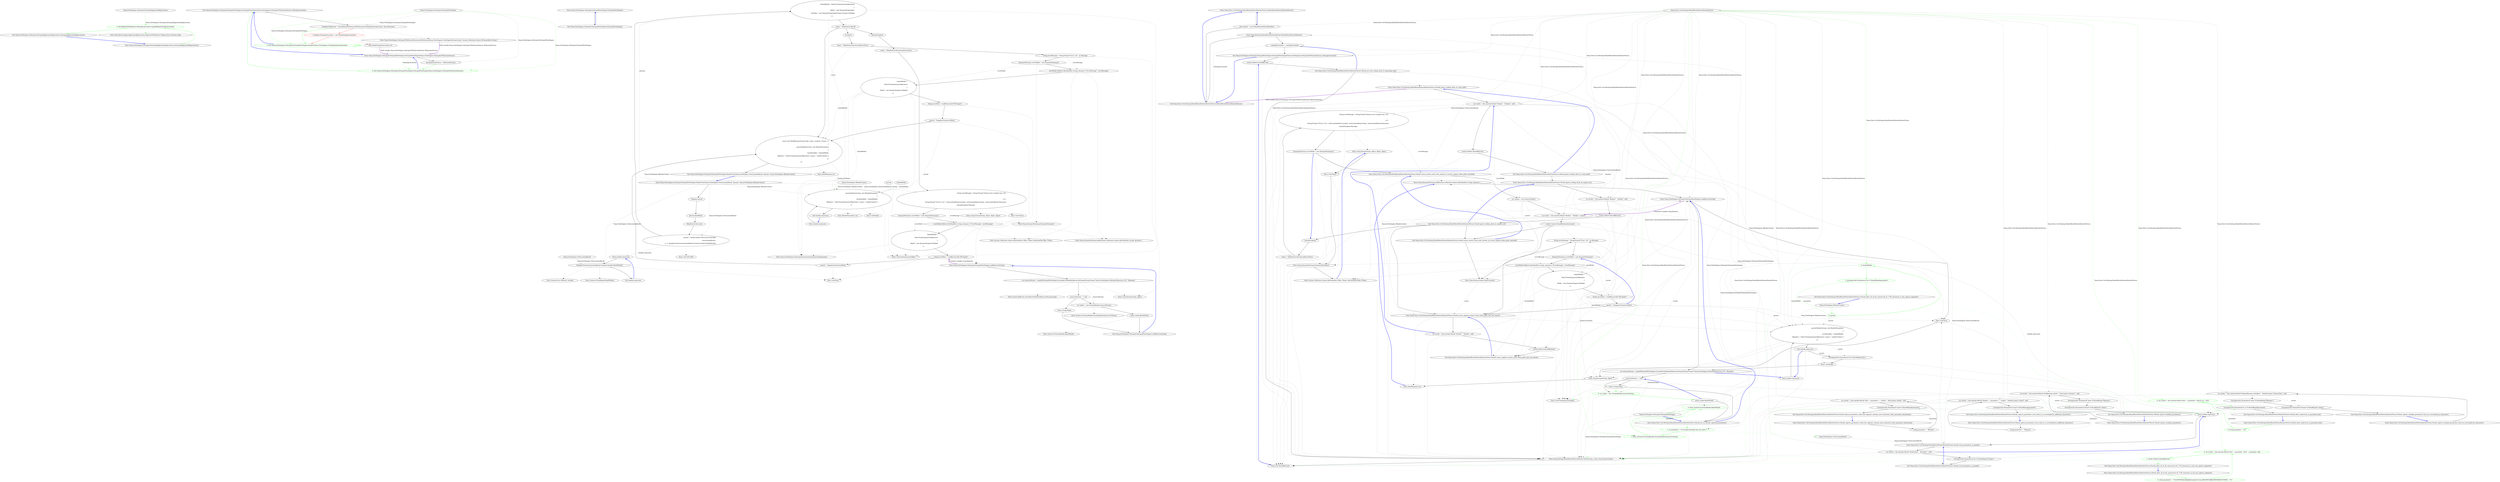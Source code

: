 digraph  {
d1 [cluster="Nancy.ViewEngines.DotLiquid.DotLiquidApplicationRegistrations.DotLiquidApplicationRegistrations()", color=green, community=0, label="0: this.RegisterWithDefault<INamingConvention>(typeof(RubyNamingConvention))", span="9-9"];
d4 [label="Nancy.ViewEngines.DotLiquid.DotLiquidApplicationRegistrations", span=""];
d0 [cluster="Nancy.ViewEngines.DotLiquid.DotLiquidApplicationRegistrations.DotLiquidApplicationRegistrations()", label="Entry Nancy.ViewEngines.DotLiquid.DotLiquidApplicationRegistrations.DotLiquidApplicationRegistrations()", span="7-7"];
d2 [cluster="Nancy.ViewEngines.DotLiquid.DotLiquidApplicationRegistrations.DotLiquidApplicationRegistrations()", label="Exit Nancy.ViewEngines.DotLiquid.DotLiquidApplicationRegistrations.DotLiquidApplicationRegistrations()", span="7-7"];
d3 [cluster="Nancy.Bootstrapper.ApplicationRegistrations.RegisterWithDefault<TRegistration>(System.Type)", label="Entry Nancy.Bootstrapper.ApplicationRegistrations.RegisterWithDefault<TRegistration>(System.Type)", span="94-94"];
m0_5 [cluster="Nancy.ViewEngines.DotLiquid.DotLiquidViewEngine.DotLiquidViewEngine(Nancy.ViewEngines.DotLiquid.IFileSystemFactory, INamingConvention)", file="DotLiquidViewEngine.cs", label="Exit Nancy.ViewEngines.DotLiquid.DotLiquidViewEngine.DotLiquidViewEngine(Nancy.ViewEngines.DotLiquid.IFileSystemFactory, INamingConvention)", span="33-33"];
m0_6 [cluster="Nancy.ViewEngines.DotLiquid.DotLiquidViewEngine.Initialize(Nancy.ViewEngines.ViewEngineStartupContext)", file="DotLiquidViewEngine.cs", label="Template.FileSystem = this.fileSystemFactory.GetFileSystem(viewEngineStartupContext, this.Extensions)", span="53-53"];
m0_7 [cluster="Nancy.ViewEngines.DotLiquid.DotLiquidViewEngine.Initialize(Nancy.ViewEngines.ViewEngineStartupContext)", color=red, community=0, file="DotLiquidViewEngine.cs", label="1: Template.NamingConvention = new RubyNamingConvention()", span="54-54"];
m0_8 [cluster="Nancy.ViewEngines.DotLiquid.DotLiquidViewEngine.Initialize(Nancy.ViewEngines.ViewEngineStartupContext)", color=green, community=0, file="DotLiquidViewEngine.cs", label="0: Exit Nancy.ViewEngines.DotLiquid.DotLiquidViewEngine.Initialize(Nancy.ViewEngines.ViewEngineStartupContext)", span="51-51"];
m0_0 [cluster="Nancy.ViewEngines.DotLiquid.DotLiquidViewEngine.DotLiquidViewEngine()", file="DotLiquidViewEngine.cs", label="Entry Nancy.ViewEngines.DotLiquid.DotLiquidViewEngine.DotLiquidViewEngine()", span="23-23"];
m0_1 [cluster="Nancy.ViewEngines.DotLiquid.DotLiquidViewEngine.DotLiquidViewEngine()", file="DotLiquidViewEngine.cs", label="Exit Nancy.ViewEngines.DotLiquid.DotLiquidViewEngine.DotLiquidViewEngine()", span="23-23"];
m0_56 [cluster="RenderParameters.cstr", file="DotLiquidViewEngine.cs", label="Entry RenderParameters.cstr", span=""];
m0_46 [cluster="string.Format(string, object)", file="DotLiquidViewEngine.cs", label="Entry string.Format(string, object)", span="0-0"];
m0_43 [cluster="Nancy.DynamicDictionary.Add(System.Collections.Generic.KeyValuePair<string, dynamic>)", file="DotLiquidViewEngine.cs", label="Entry Nancy.DynamicDictionary.Add(System.Collections.Generic.KeyValuePair<string, dynamic>)", span="190-190"];
m0_42 [cluster="System.Collections.Generic.KeyValuePair<TKey, TValue>.KeyValuePair(TKey, TValue)", file="DotLiquidViewEngine.cs", label="Entry System.Collections.Generic.KeyValuePair<TKey, TValue>.KeyValuePair(TKey, TValue)", span="0-0"];
m0_2 [cluster="Nancy.ViewEngines.DotLiquid.DotLiquidViewEngine.DotLiquidViewEngine(Nancy.ViewEngines.DotLiquid.IFileSystemFactory)", file="DotLiquidViewEngine.cs", label="Entry Nancy.ViewEngines.DotLiquid.DotLiquidViewEngine.DotLiquidViewEngine(Nancy.ViewEngines.DotLiquid.IFileSystemFactory)", span="32-32"];
m0_4 [cluster="Nancy.ViewEngines.DotLiquid.DotLiquidViewEngine.DotLiquidViewEngine(Nancy.ViewEngines.DotLiquid.IFileSystemFactory)", color=green, community=0, file="DotLiquidViewEngine.cs", label="0: Exit Nancy.ViewEngines.DotLiquid.DotLiquidViewEngine.DotLiquidViewEngine(Nancy.ViewEngines.DotLiquid.IFileSystemFactory)", span="32-32"];
m0_3 [cluster="Nancy.ViewEngines.DotLiquid.DotLiquidViewEngine.DotLiquidViewEngine(Nancy.ViewEngines.DotLiquid.IFileSystemFactory)", file="DotLiquidViewEngine.cs", label="this.fileSystemFactory = fileSystemFactory", span="34-34"];
m0_11 [cluster="Nancy.ViewEngines.DotLiquid.DotLiquidViewEngine.RenderView(Nancy.ViewEngines.ViewLocationResult, dynamic, Nancy.ViewEngines.IRenderContext)", file="DotLiquidViewEngine.cs", label="Entry Nancy.ViewEngines.DotLiquid.DotLiquidViewEngine.RenderView(Nancy.ViewEngines.ViewLocationResult, dynamic, Nancy.ViewEngines.IRenderContext)", span="64-64"];
m0_12 [cluster="Nancy.ViewEngines.DotLiquid.DotLiquidViewEngine.RenderView(Nancy.ViewEngines.ViewLocationResult, dynamic, Nancy.ViewEngines.IRenderContext)", file="DotLiquidViewEngine.cs", label="Template parsed", span="66-66"];
m0_15 [cluster="Nancy.ViewEngines.DotLiquid.DotLiquidViewEngine.RenderView(Nancy.ViewEngines.ViewLocationResult, dynamic, Nancy.ViewEngines.IRenderContext)", file="DotLiquidViewEngine.cs", label="parsed = renderContext.ViewCache.GetOrAdd(\r\n                    viewLocationResult,\r\n                    x => Template.Parse(viewLocationResult.Contents.Invoke().ReadToEnd()))", span="73-75"];
m0_16 [cluster="Nancy.ViewEngines.DotLiquid.DotLiquidViewEngine.RenderView(Nancy.ViewEngines.ViewLocationResult, dynamic, Nancy.ViewEngines.IRenderContext)", file="DotLiquidViewEngine.cs", label="hashedModel = Hash.FromAnonymousObject(new\r\n                {\r\n                    Model = new DynamicDrop(model),\r\n                    ViewBag = new DynamicDrop(renderContext.Context.ViewBag)\r\n                })", span="77-81"];
m0_20 [cluster="Nancy.ViewEngines.DotLiquid.DotLiquidViewEngine.RenderView(Nancy.ViewEngines.ViewLocationResult, dynamic, Nancy.ViewEngines.IRenderContext)", file="DotLiquidViewEngine.cs", label="String errorMessage = String.Format(''Syntax error in liquid view '{0}':\r\n\r\n{1}'',\r\n                    String.Format(''{0}/{1}.{2}'', viewLocationResult.Location, viewLocationResult.Name, viewLocationResult.Extension),\r\n                    syntaxException.Message)", span="93-95"];
m0_34 [cluster="Nancy.ViewEngines.DotLiquid.DotLiquidViewEngine.RenderView(Nancy.ViewEngines.ViewLocationResult, dynamic, Nancy.ViewEngines.IRenderContext)", file="DotLiquidViewEngine.cs", label="return new HtmlResponse(statusCode: status, contents: stream =>\r\n            {\r\n                parsed.Render(stream, new RenderParameters\r\n                {\r\n                    LocalVariables = hashedModel,\r\n                    Registers = Hash.FromAnonymousObject(new { nancy = renderContext })\r\n                });\r\n            });", span="135-142"];
m0_13 [cluster="Nancy.ViewEngines.DotLiquid.DotLiquidViewEngine.RenderView(Nancy.ViewEngines.ViewLocationResult, dynamic, Nancy.ViewEngines.IRenderContext)", file="DotLiquidViewEngine.cs", label="Hash hashedModel", span="67-67"];
m0_14 [cluster="Nancy.ViewEngines.DotLiquid.DotLiquidViewEngine.RenderView(Nancy.ViewEngines.ViewLocationResult, dynamic, Nancy.ViewEngines.IRenderContext)", file="DotLiquidViewEngine.cs", label="HttpStatusCode status", span="68-68"];
m0_17 [cluster="Nancy.ViewEngines.DotLiquid.DotLiquidViewEngine.RenderView(Nancy.ViewEngines.ViewLocationResult, dynamic, Nancy.ViewEngines.IRenderContext)", file="DotLiquidViewEngine.cs", label="status = HttpStatusCode.OK", span="84-84"];
m0_18 [cluster="Nancy.ViewEngines.DotLiquid.DotLiquidViewEngine.RenderView(Nancy.ViewEngines.ViewLocationResult, dynamic, Nancy.ViewEngines.IRenderContext)", file="DotLiquidViewEngine.cs", label=SyntaxException, span="87-87"];
m0_26 [cluster="Nancy.ViewEngines.DotLiquid.DotLiquidViewEngine.RenderView(Nancy.ViewEngines.ViewLocationResult, dynamic, Nancy.ViewEngines.IRenderContext)", file="DotLiquidViewEngine.cs", label=Exception, span="112-112"];
m0_19 [cluster="Nancy.ViewEngines.DotLiquid.DotLiquidViewEngine.RenderView(Nancy.ViewEngines.ViewLocationResult, dynamic, Nancy.ViewEngines.IRenderContext)", file="DotLiquidViewEngine.cs", label="status = HttpStatusCode.InternalServerError", span="90-90"];
m0_21 [cluster="Nancy.ViewEngines.DotLiquid.DotLiquidViewEngine.RenderView(Nancy.ViewEngines.ViewLocationResult, dynamic, Nancy.ViewEngines.IRenderContext)", file="DotLiquidViewEngine.cs", label="DynamicDictionary errorModel = new DynamicDictionary()", span="98-98"];
m0_22 [cluster="Nancy.ViewEngines.DotLiquid.DotLiquidViewEngine.RenderView(Nancy.ViewEngines.ViewLocationResult, dynamic, Nancy.ViewEngines.IRenderContext)", file="DotLiquidViewEngine.cs", label="errorModel.Add(new KeyValuePair<string, dynamic>(''ErrorMessage'', errorMessage))", span="99-99"];
m0_23 [cluster="Nancy.ViewEngines.DotLiquid.DotLiquidViewEngine.RenderView(Nancy.ViewEngines.ViewLocationResult, dynamic, Nancy.ViewEngines.IRenderContext)", file="DotLiquidViewEngine.cs", label="hashedModel =\r\n                    Hash.FromAnonymousObject(new\r\n                    {\r\n                        Model = new DynamicDrop(errorModel)\r\n                    })", span="102-106"];
m0_24 [cluster="Nancy.ViewEngines.DotLiquid.DotLiquidViewEngine.RenderView(Nancy.ViewEngines.ViewLocationResult, dynamic, Nancy.ViewEngines.IRenderContext)", file="DotLiquidViewEngine.cs", label="String errorHtml = LoadResource(@''500.liquid'')", span="109-109"];
m0_25 [cluster="Nancy.ViewEngines.DotLiquid.DotLiquidViewEngine.RenderView(Nancy.ViewEngines.ViewLocationResult, dynamic, Nancy.ViewEngines.IRenderContext)", file="DotLiquidViewEngine.cs", label="parsed = Template.Parse(errorHtml)", span="110-110"];
m0_27 [cluster="Nancy.ViewEngines.DotLiquid.DotLiquidViewEngine.RenderView(Nancy.ViewEngines.ViewLocationResult, dynamic, Nancy.ViewEngines.IRenderContext)", file="DotLiquidViewEngine.cs", label="status = HttpStatusCode.InternalServerError", span="114-114"];
m0_28 [cluster="Nancy.ViewEngines.DotLiquid.DotLiquidViewEngine.RenderView(Nancy.ViewEngines.ViewLocationResult, dynamic, Nancy.ViewEngines.IRenderContext)", file="DotLiquidViewEngine.cs", label="String errorMessage = String.Format(''Error: {0}'', ex.Message)", span="116-116"];
m0_29 [cluster="Nancy.ViewEngines.DotLiquid.DotLiquidViewEngine.RenderView(Nancy.ViewEngines.ViewLocationResult, dynamic, Nancy.ViewEngines.IRenderContext)", file="DotLiquidViewEngine.cs", label="DynamicDictionary errorModel = new DynamicDictionary()", span="119-119"];
m0_30 [cluster="Nancy.ViewEngines.DotLiquid.DotLiquidViewEngine.RenderView(Nancy.ViewEngines.ViewLocationResult, dynamic, Nancy.ViewEngines.IRenderContext)", file="DotLiquidViewEngine.cs", label="errorModel.Add(new KeyValuePair<string, dynamic>(''ErrorMessage'', errorMessage))", span="120-120"];
m0_31 [cluster="Nancy.ViewEngines.DotLiquid.DotLiquidViewEngine.RenderView(Nancy.ViewEngines.ViewLocationResult, dynamic, Nancy.ViewEngines.IRenderContext)", file="DotLiquidViewEngine.cs", label="hashedModel =\r\n                    Hash.FromAnonymousObject(new\r\n                    {\r\n                        Model = new DynamicDrop(errorModel)\r\n                    })", span="123-127"];
m0_32 [cluster="Nancy.ViewEngines.DotLiquid.DotLiquidViewEngine.RenderView(Nancy.ViewEngines.ViewLocationResult, dynamic, Nancy.ViewEngines.IRenderContext)", file="DotLiquidViewEngine.cs", label="String errorHtml = LoadResource(@''500.liquid'')", span="130-130"];
m0_33 [cluster="Nancy.ViewEngines.DotLiquid.DotLiquidViewEngine.RenderView(Nancy.ViewEngines.ViewLocationResult, dynamic, Nancy.ViewEngines.IRenderContext)", file="DotLiquidViewEngine.cs", label="parsed = Template.Parse(errorHtml)", span="131-131"];
m0_35 [cluster="Nancy.ViewEngines.DotLiquid.DotLiquidViewEngine.RenderView(Nancy.ViewEngines.ViewLocationResult, dynamic, Nancy.ViewEngines.IRenderContext)", file="DotLiquidViewEngine.cs", label="Exit Nancy.ViewEngines.DotLiquid.DotLiquidViewEngine.RenderView(Nancy.ViewEngines.ViewLocationResult, dynamic, Nancy.ViewEngines.IRenderContext)", span="64-64"];
m0_37 [cluster="Nancy.ViewEngines.DotLiquid.DynamicDrop.DynamicDrop(dynamic)", file="DotLiquidViewEngine.cs", label="Entry Nancy.ViewEngines.DotLiquid.DynamicDrop.DynamicDrop(dynamic)", span="19-19"];
m0_45 [cluster="Unk.Parse", file="DotLiquidViewEngine.cs", label="Entry Unk.Parse", span=""];
m0_64 [cluster="System.Reflection.Assembly.GetManifestResourceStream(string)", file="DotLiquidViewEngine.cs", label="Entry System.Reflection.Assembly.GetManifestResourceStream(string)", span="0-0"];
m0_39 [cluster="string.Format(string, object, object, object)", file="DotLiquidViewEngine.cs", label="Entry string.Format(string, object, object, object)", span="0-0"];
m0_44 [cluster="Nancy.ViewEngines.DotLiquid.DotLiquidViewEngine.LoadResource(string)", file="DotLiquidViewEngine.cs", label="Entry Nancy.ViewEngines.DotLiquid.DotLiquidViewEngine.LoadResource(string)", span="145-145"];
m0_58 [cluster="Nancy.ViewEngines.DotLiquid.DotLiquidViewEngine.LoadResource(string)", file="DotLiquidViewEngine.cs", label="var resourceStream = typeof(DotLiquidViewEngine).Assembly.GetManifestResourceStream(String.Format(''Nancy.ViewEngines.DotLiquid.Resources.{0}'', filename))", span="147-147"];
m0_59 [cluster="Nancy.ViewEngines.DotLiquid.DotLiquidViewEngine.LoadResource(string)", file="DotLiquidViewEngine.cs", label="resourceStream == null", span="149-149"];
m0_61 [cluster="Nancy.ViewEngines.DotLiquid.DotLiquidViewEngine.LoadResource(string)", file="DotLiquidViewEngine.cs", label="var reader = new StreamReader(resourceStream)", span="154-154"];
m0_60 [cluster="Nancy.ViewEngines.DotLiquid.DotLiquidViewEngine.LoadResource(string)", file="DotLiquidViewEngine.cs", label="return string.Empty;", span="151-151"];
m0_62 [cluster="Nancy.ViewEngines.DotLiquid.DotLiquidViewEngine.LoadResource(string)", file="DotLiquidViewEngine.cs", label="return reader.ReadToEnd();", span="156-156"];
m0_63 [cluster="Nancy.ViewEngines.DotLiquid.DotLiquidViewEngine.LoadResource(string)", file="DotLiquidViewEngine.cs", label="Exit Nancy.ViewEngines.DotLiquid.DotLiquidViewEngine.LoadResource(string)", span="145-145"];
m0_10 [cluster="RubyNamingConvention.cstr", file="DotLiquidViewEngine.cs", label="Entry RubyNamingConvention.cstr", span=""];
m0_9 [cluster="Nancy.ViewEngines.DotLiquid.IFileSystemFactory.GetFileSystem(Nancy.ViewEngines.ViewEngineStartupContext, System.Collections.Generic.IEnumerable<string>)", file="DotLiquidViewEngine.cs", label="Entry Nancy.ViewEngines.DotLiquid.IFileSystemFactory.GetFileSystem(Nancy.ViewEngines.ViewEngineStartupContext, System.Collections.Generic.IEnumerable<string>)", span="17-17"];
m0_57 [cluster="Unk.Render", file="DotLiquidViewEngine.cs", label="Entry Unk.Render", span=""];
m0_36 [cluster="Unk.GetOrAdd", file="DotLiquidViewEngine.cs", label="Entry Unk.GetOrAdd", span=""];
m0_53 [cluster="lambda expression", file="DotLiquidViewEngine.cs", label="Entry lambda expression", span="135-142"];
m0_49 [cluster="lambda expression", file="DotLiquidViewEngine.cs", label="Template.Parse(viewLocationResult.Contents.Invoke().ReadToEnd())", span="75-75"];
m0_54 [cluster="lambda expression", file="DotLiquidViewEngine.cs", label="parsed.Render(stream, new RenderParameters\r\n                {\r\n                    LocalVariables = hashedModel,\r\n                    Registers = Hash.FromAnonymousObject(new { nancy = renderContext })\r\n                })", span="137-141"];
m0_48 [cluster="lambda expression", file="DotLiquidViewEngine.cs", label="Entry lambda expression", span="75-75"];
m0_50 [cluster="lambda expression", file="DotLiquidViewEngine.cs", label="Exit lambda expression", span="75-75"];
m0_55 [cluster="lambda expression", file="DotLiquidViewEngine.cs", label="Exit lambda expression", span="135-142"];
m0_47 [cluster="HtmlResponse.cstr", file="DotLiquidViewEngine.cs", label="Entry HtmlResponse.cstr", span=""];
m0_65 [cluster="System.IO.StreamReader.StreamReader(System.IO.Stream)", file="DotLiquidViewEngine.cs", label="Entry System.IO.StreamReader.StreamReader(System.IO.Stream)", span="0-0"];
m0_40 [cluster="Unk.Format", file="DotLiquidViewEngine.cs", label="Entry Unk.Format", span=""];
m0_52 [cluster="System.IO.TextReader.ReadToEnd()", file="DotLiquidViewEngine.cs", label="Entry System.IO.TextReader.ReadToEnd()", span="0-0"];
m0_66 [cluster="System.IO.StreamReader.ReadToEnd()", file="DotLiquidViewEngine.cs", label="Entry System.IO.StreamReader.ReadToEnd()", span="0-0"];
m0_38 [cluster="Unk.FromAnonymousObject", file="DotLiquidViewEngine.cs", label="Entry Unk.FromAnonymousObject", span=""];
m0_41 [cluster="Nancy.DynamicDictionary.DynamicDictionary()", file="DotLiquidViewEngine.cs", label="Entry Nancy.DynamicDictionary.DynamicDictionary()", span="10-10"];
m0_51 [cluster="System.Func<TResult>.Invoke()", file="DotLiquidViewEngine.cs", label="Entry System.Func<TResult>.Invoke()", span="0-0"];
m0_67 [file="DotLiquidViewEngine.cs", label="Nancy.ViewEngines.DotLiquid.DotLiquidViewEngine", span=""];
m0_68 [file="DotLiquidViewEngine.cs", label="Nancy.ViewEngines.ViewLocationResult", span=""];
m0_69 [file="DotLiquidViewEngine.cs", label="Nancy.ViewEngines.IRenderContext", span=""];
m0_70 [file="DotLiquidViewEngine.cs", label=parsed, span=""];
m0_71 [file="DotLiquidViewEngine.cs", label=hashedModel, span=""];
m1_0 [cluster="Nancy.Tests.Unit.Routing.DefaultRoutePatternMatcherFixture.DefaultRoutePatternMatcherFixture()", file="DotLiquidViewEngineFixture.cs", label="Entry Nancy.Tests.Unit.Routing.DefaultRoutePatternMatcherFixture.DefaultRoutePatternMatcherFixture()", span="11-11"];
m1_1 [cluster="Nancy.Tests.Unit.Routing.DefaultRoutePatternMatcherFixture.DefaultRoutePatternMatcherFixture()", file="DotLiquidViewEngineFixture.cs", label="this.matcher = new DefaultRoutePatternMatcher()", span="13-13"];
m1_43 [cluster="Nancy.DynamicDictionary.Add(System.Collections.Generic.KeyValuePair<string, dynamic>)", file="DotLiquidViewEngineFixture.cs", label="Entry Nancy.DynamicDictionary.Add(System.Collections.Generic.KeyValuePair<string, dynamic>)", span="190-190"];
m1_44 [cluster="Nancy.ViewEngines.DotLiquid.DotLiquidViewEngine.LoadResource(string)", file="DotLiquidViewEngineFixture.cs", label="Entry Nancy.ViewEngines.DotLiquid.DotLiquidViewEngine.LoadResource(string)", span="147-147"];
m1_45 [cluster="Unk.Parse", file="DotLiquidViewEngineFixture.cs", label="Entry Unk.Parse", span=""];
m1_46 [cluster="string.Format(string, object)", file="DotLiquidViewEngineFixture.cs", label="Entry string.Format(string, object)", span="0-0"];
m1_47 [cluster="HtmlResponse.cstr", file="DotLiquidViewEngineFixture.cs", label="Entry HtmlResponse.cstr", span=""];
m1_39 [cluster="string.Format(string, object, object, object)", file="DotLiquidViewEngineFixture.cs", label="Entry string.Format(string, object, object, object)", span="0-0"];
m1_40 [cluster="Unk.Format", file="DotLiquidViewEngineFixture.cs", label="Entry Unk.Format", span=""];
m1_41 [cluster="Nancy.DynamicDictionary.DynamicDictionary()", file="DotLiquidViewEngineFixture.cs", label="Entry Nancy.DynamicDictionary.DynamicDictionary()", span="10-10"];
m1_42 [cluster="System.Collections.Generic.KeyValuePair<TKey, TValue>.KeyValuePair(TKey, TValue)", file="DotLiquidViewEngineFixture.cs", label="Entry System.Collections.Generic.KeyValuePair<TKey, TValue>.KeyValuePair(TKey, TValue)", span="0-0"];
m1_94 [cluster="Nancy.Tests.Unit.Routing.DefaultRoutePatternMatcherFixture.Should_capture_multiple_parameters()", file="DotLiquidViewEngineFixture.cs", label="Entry Nancy.Tests.Unit.Routing.DefaultRoutePatternMatcherFixture.Should_capture_multiple_parameters()", span="224-224"];
m1_95 [cluster="Nancy.Tests.Unit.Routing.DefaultRoutePatternMatcherFixture.Should_capture_multiple_parameters()", file="DotLiquidViewEngineFixture.cs", label="var results = this.matcher.Match(''/foo/filename.cshtml'', ''/foo/{name}.{format}'', null)", span="227-227"];
m1_96 [cluster="Nancy.Tests.Unit.Routing.DefaultRoutePatternMatcherFixture.Should_capture_multiple_parameters()", file="DotLiquidViewEngineFixture.cs", label="((string)results.Parameters[''name'']).ShouldEqual(''filename'')", span="230-230"];
m1_97 [cluster="Nancy.Tests.Unit.Routing.DefaultRoutePatternMatcherFixture.Should_capture_multiple_parameters()", file="DotLiquidViewEngineFixture.cs", label="((string)results.Parameters[''format'']).ShouldEqual(''cshtml'')", span="231-231"];
m1_98 [cluster="Nancy.Tests.Unit.Routing.DefaultRoutePatternMatcherFixture.Should_capture_multiple_parameters()", file="DotLiquidViewEngineFixture.cs", label="Exit Nancy.Tests.Unit.Routing.DefaultRoutePatternMatcherFixture.Should_capture_multiple_parameters()", span="224-224"];
m1_74 [cluster="Nancy.Tests.Unit.Routing.DefaultRoutePatternMatcherFixture.Should_allow_all_of_the_unreserved_rfc_1738_characters_in_the_non_capture_segments()", file="DotLiquidViewEngineFixture.cs", label="Entry Nancy.Tests.Unit.Routing.DefaultRoutePatternMatcherFixture.Should_allow_all_of_the_unreserved_rfc_1738_characters_in_the_non_capture_segments()", span="172-172"];
m1_75 [cluster="Nancy.Tests.Unit.Routing.DefaultRoutePatternMatcherFixture.Should_allow_all_of_the_unreserved_rfc_1738_characters_in_the_non_capture_segments()", color=green, community=0, file="DotLiquidViewEngineFixture.cs", label="0: string parameter = ''0123456789abcdefghijklmnopqrstuvwxyzABCDEFGHIJKLMNOPQRSTUVWXYZ-_.!*'()''", span="175-175"];
m1_76 [cluster="Nancy.Tests.Unit.Routing.DefaultRoutePatternMatcherFixture.Should_allow_all_of_the_unreserved_rfc_1738_characters_in_the_non_capture_segments()", color=green, community=0, file="DotLiquidViewEngineFixture.cs", label="0: var results = this.matcher.Match(''/foo/'' + parameter, ''/foo/'' + parameter, null)", span="178-178"];
m1_77 [cluster="Nancy.Tests.Unit.Routing.DefaultRoutePatternMatcherFixture.Should_allow_all_of_the_unreserved_rfc_1738_characters_in_the_non_capture_segments()", color=green, community=0, file="DotLiquidViewEngineFixture.cs", label="1: results.IsMatch.ShouldBeTrue()", span="181-181"];
m1_78 [cluster="Nancy.Tests.Unit.Routing.DefaultRoutePatternMatcherFixture.Should_allow_all_of_the_unreserved_rfc_1738_characters_in_the_non_capture_segments()", file="DotLiquidViewEngineFixture.cs", label="Exit Nancy.Tests.Unit.Routing.DefaultRoutePatternMatcherFixture.Should_allow_all_of_the_unreserved_rfc_1738_characters_in_the_non_capture_segments()", span="172-172"];
m1_6 [cluster="Nancy.Tests.Unit.Routing.DefaultRoutePatternMatcherFixture.Should_not_trim_trailing_slash_if_requesting_root()", file="DotLiquidViewEngineFixture.cs", label="results.IsMatch.ShouldBeTrue()", span="23-23"];
m1_7 [cluster="Nancy.Tests.Unit.Routing.DefaultRoutePatternMatcherFixture.Should_not_trim_trailing_slash_if_requesting_root()", file="DotLiquidViewEngineFixture.cs", label="Exit Nancy.Tests.Unit.Routing.DefaultRoutePatternMatcherFixture.Should_not_trim_trailing_slash_if_requesting_root()", span="17-17"];
m1_8 [cluster="Nancy.Routing.DefaultRoutePatternMatcher.Match(string, string, Nancy.NancyContext)", file="DotLiquidViewEngineFixture.cs", label="Entry Nancy.Routing.DefaultRoutePatternMatcher.Match(string, string, Nancy.NancyContext)", span="24-24"];
m1_9 [cluster="bool.ShouldBeTrue()", file="DotLiquidViewEngineFixture.cs", label="Entry bool.ShouldBeTrue()", span="85-85"];
m1_56 [cluster="Nancy.Tests.Unit.Routing.DefaultRoutePatternMatcherFixture.Should_allow_regex_in_route_definition_and_capture_specified_parameters()", file="DotLiquidViewEngineFixture.cs", label="((string)results.Parameters[''foo'']).ShouldEqual(''foo'')", span="131-131"];
m1_28 [cluster="Nancy.ViewEngines.DotLiquid.DotLiquidViewEngine.RenderView(Nancy.ViewEngines.ViewLocationResult, dynamic, Nancy.ViewEngines.IRenderContext)", file="DotLiquidViewEngineFixture.cs", label="String errorMessage = String.Format(''Error: {0}'', ex.Message)", span="118-118"];
m1_4 [cluster="Nancy.ViewEngines.DotLiquid.DotLiquidViewEngine.DotLiquidViewEngine(Nancy.ViewEngines.DotLiquid.IFileSystemFactory, INamingConvention)", file="DotLiquidViewEngineFixture.cs", label="_namingConvention = namingConvention", span="36-36"];
m1_5 [cluster="Nancy.ViewEngines.DotLiquid.DotLiquidViewEngine.DotLiquidViewEngine(Nancy.ViewEngines.DotLiquid.IFileSystemFactory, INamingConvention)", file="DotLiquidViewEngineFixture.cs", label="Exit Nancy.ViewEngines.DotLiquid.DotLiquidViewEngine.DotLiquidViewEngine(Nancy.ViewEngines.DotLiquid.IFileSystemFactory, INamingConvention)", span="33-33"];
m1_18 [cluster="Nancy.ViewEngines.DotLiquid.DotLiquidViewEngine.RenderView(Nancy.ViewEngines.ViewLocationResult, dynamic, Nancy.ViewEngines.IRenderContext)", file="DotLiquidViewEngineFixture.cs", label=SyntaxException, span="89-89"];
m1_19 [cluster="Nancy.ViewEngines.DotLiquid.DotLiquidViewEngine.RenderView(Nancy.ViewEngines.ViewLocationResult, dynamic, Nancy.ViewEngines.IRenderContext)", file="DotLiquidViewEngineFixture.cs", label="status = HttpStatusCode.InternalServerError", span="92-92"];
m1_20 [cluster="Nancy.ViewEngines.DotLiquid.DotLiquidViewEngine.RenderView(Nancy.ViewEngines.ViewLocationResult, dynamic, Nancy.ViewEngines.IRenderContext)", file="DotLiquidViewEngineFixture.cs", label="String errorMessage = String.Format(''Syntax error in liquid view '{0}':\r\n\r\n{1}'',\r\n                    String.Format(''{0}/{1}.{2}'', viewLocationResult.Location, viewLocationResult.Name, viewLocationResult.Extension),\r\n                    syntaxException.Message)", span="95-97"];
m1_21 [cluster="Nancy.ViewEngines.DotLiquid.DotLiquidViewEngine.RenderView(Nancy.ViewEngines.ViewLocationResult, dynamic, Nancy.ViewEngines.IRenderContext)", file="DotLiquidViewEngineFixture.cs", label="DynamicDictionary errorModel = new DynamicDictionary()", span="100-100"];
m1_2 [cluster="Nancy.Tests.Unit.Routing.DefaultRoutePatternMatcherFixture.DefaultRoutePatternMatcherFixture()", file="DotLiquidViewEngineFixture.cs", label="Exit Nancy.Tests.Unit.Routing.DefaultRoutePatternMatcherFixture.DefaultRoutePatternMatcherFixture()", span="11-11"];
m1_3 [cluster="Nancy.Routing.DefaultRoutePatternMatcher.DefaultRoutePatternMatcher()", file="DotLiquidViewEngineFixture.cs", label="Entry Nancy.Routing.DefaultRoutePatternMatcher.DefaultRoutePatternMatcher()", span="13-13"];
m1_48 [cluster="lambda expression", file="DotLiquidViewEngineFixture.cs", label="Entry lambda expression", span="77-77"];
m1_29 [cluster="Nancy.ViewEngines.DotLiquid.DotLiquidViewEngine.RenderView(Nancy.ViewEngines.ViewLocationResult, dynamic, Nancy.ViewEngines.IRenderContext)", file="DotLiquidViewEngineFixture.cs", label="DynamicDictionary errorModel = new DynamicDictionary()", span="121-121"];
m1_31 [cluster="Nancy.ViewEngines.DotLiquid.DotLiquidViewEngine.RenderView(Nancy.ViewEngines.ViewLocationResult, dynamic, Nancy.ViewEngines.IRenderContext)", file="DotLiquidViewEngineFixture.cs", label="hashedModel =\r\n                    Hash.FromAnonymousObject(new\r\n                    {\r\n                        Model = new DynamicDrop(errorModel)\r\n                    })", span="125-129"];
m1_30 [cluster="Nancy.ViewEngines.DotLiquid.DotLiquidViewEngine.RenderView(Nancy.ViewEngines.ViewLocationResult, dynamic, Nancy.ViewEngines.IRenderContext)", file="DotLiquidViewEngineFixture.cs", label="errorModel.Add(new KeyValuePair<string, dynamic>(''ErrorMessage'', errorMessage))", span="122-122"];
m1_32 [cluster="Nancy.ViewEngines.DotLiquid.DotLiquidViewEngine.RenderView(Nancy.ViewEngines.ViewLocationResult, dynamic, Nancy.ViewEngines.IRenderContext)", file="DotLiquidViewEngineFixture.cs", label="String errorHtml = LoadResource(@''500.liquid'')", span="132-132"];
m1_33 [cluster="Nancy.ViewEngines.DotLiquid.DotLiquidViewEngine.RenderView(Nancy.ViewEngines.ViewLocationResult, dynamic, Nancy.ViewEngines.IRenderContext)", file="DotLiquidViewEngineFixture.cs", label="parsed = Template.Parse(errorHtml)", span="133-133"];
m1_59 [cluster="Nancy.ViewEngines.DotLiquid.DotLiquidViewEngine.LoadResource(string)", file="DotLiquidViewEngineFixture.cs", label="resourceStream == null", span="151-151"];
m1_61 [cluster="Nancy.ViewEngines.DotLiquid.DotLiquidViewEngine.LoadResource(string)", color=green, community=0, file="DotLiquidViewEngineFixture.cs", label="0: var reader = new StreamReader(resourceStream)", span="156-156"];
m1_60 [cluster="Nancy.ViewEngines.DotLiquid.DotLiquidViewEngine.LoadResource(string)", file="DotLiquidViewEngineFixture.cs", label="return string.Empty;", span="153-153"];
m1_62 [cluster="Nancy.ViewEngines.DotLiquid.DotLiquidViewEngine.LoadResource(string)", file="DotLiquidViewEngineFixture.cs", label="return reader.ReadToEnd();", span="158-158"];
m1_69 [cluster="Nancy.Tests.Unit.Routing.DefaultRoutePatternMatcherFixture.Should_allow_all_of_the_unreserved_rfc_1738_characters_in_the_capture_segments()", file="DotLiquidViewEngineFixture.cs", label="Nancy.ViewEngines.IRenderContext", span=""];
m1_70 [cluster="Nancy.Tests.Unit.Routing.DefaultRoutePatternMatcherFixture.Should_allow_all_of_the_unreserved_rfc_1738_characters_in_the_capture_segments()", color=green, community=0, file="DotLiquidViewEngineFixture.cs", label="0: parsed", span=""];
m1_71 [cluster="Nancy.Tests.Unit.Routing.DefaultRoutePatternMatcherFixture.Should_allow_all_of_the_unreserved_rfc_1738_characters_in_the_capture_segments()", color=green, community=0, file="DotLiquidViewEngineFixture.cs", label="0: hashedModel", span=""];
m1_72 [cluster="Nancy.Tests.Unit.Routing.DefaultRoutePatternMatcherFixture.Should_allow_all_of_the_unreserved_rfc_1738_characters_in_the_capture_segments()", color=green, community=0, file="DotLiquidViewEngineFixture.cs", label="1: ((string)results.Parameters[''bar'']).ShouldEqual(parameter)", span="168-168"];
m1_73 [cluster="Nancy.Tests.Unit.Routing.DefaultRoutePatternMatcherFixture.Should_allow_all_of_the_unreserved_rfc_1738_characters_in_the_capture_segments()", file="DotLiquidViewEngineFixture.cs", label="Exit Nancy.Tests.Unit.Routing.DefaultRoutePatternMatcherFixture.Should_allow_all_of_the_unreserved_rfc_1738_characters_in_the_capture_segments()", span="159-159"];
m1_38 [cluster="Unk.FromAnonymousObject", file="DotLiquidViewEngineFixture.cs", label="Entry Unk.FromAnonymousObject", span=""];
m1_11 [cluster="Nancy.Tests.Unit.Routing.DefaultRoutePatternMatcherFixture.Should_ignore_trailing_slash_on_route_path()", file="DotLiquidViewEngineFixture.cs", label="var results = this.matcher.Match(''/foo/bar'', ''/foo/bar/'', null)", span="30-30"];
m1_12 [cluster="Nancy.Tests.Unit.Routing.DefaultRoutePatternMatcherFixture.Should_ignore_trailing_slash_on_route_path()", file="DotLiquidViewEngineFixture.cs", label="results.IsMatch.ShouldBeTrue()", span="33-33"];
m1_15 [cluster="Nancy.Tests.Unit.Routing.DefaultRoutePatternMatcherFixture.Should_ignore_trailing_slash_on_request_uri()", file="DotLiquidViewEngineFixture.cs", label="var results = this.matcher.Match(''/foo/bar/'', ''/foo/bar'', null)", span="40-40"];
m1_16 [cluster="Nancy.Tests.Unit.Routing.DefaultRoutePatternMatcherFixture.Should_ignore_trailing_slash_on_request_uri()", file="DotLiquidViewEngineFixture.cs", label="results.IsMatch.ShouldBeTrue()", span="43-43"];
m1_34 [cluster="Nancy.Tests.Unit.Routing.DefaultRoutePatternMatcherFixture.Should_return_negative_match_result_when_paths_does_not_match()", file="DotLiquidViewEngineFixture.cs", label="Entry Nancy.Tests.Unit.Routing.DefaultRoutePatternMatcherFixture.Should_return_negative_match_result_when_paths_does_not_match()", span="83-83"];
m1_13 [cluster="Nancy.Tests.Unit.Routing.DefaultRoutePatternMatcherFixture.Should_ignore_trailing_slash_on_route_path()", file="DotLiquidViewEngineFixture.cs", label="Exit Nancy.Tests.Unit.Routing.DefaultRoutePatternMatcherFixture.Should_ignore_trailing_slash_on_route_path()", span="27-27"];
m1_14 [cluster="Nancy.Tests.Unit.Routing.DefaultRoutePatternMatcherFixture.Should_ignore_trailing_slash_on_request_uri()", file="DotLiquidViewEngineFixture.cs", label="Entry Nancy.Tests.Unit.Routing.DefaultRoutePatternMatcherFixture.Should_ignore_trailing_slash_on_request_uri()", span="37-37"];
m1_17 [cluster="Nancy.Tests.Unit.Routing.DefaultRoutePatternMatcherFixture.Should_ignore_trailing_slash_on_request_uri()", file="DotLiquidViewEngineFixture.cs", label="Exit Nancy.Tests.Unit.Routing.DefaultRoutePatternMatcherFixture.Should_ignore_trailing_slash_on_request_uri()", span="37-37"];
m1_26 [cluster="Nancy.Tests.Unit.Routing.DefaultRoutePatternMatcherFixture.Should_return_match_result_with_context_of_current_request_when_paths_matched()", file="DotLiquidViewEngineFixture.cs", label="Exit Nancy.Tests.Unit.Routing.DefaultRoutePatternMatcherFixture.Should_return_match_result_with_context_of_current_request_when_paths_matched()", span="57-57"];
m1_22 [cluster="Nancy.Tests.Unit.Routing.DefaultRoutePatternMatcherFixture.Should_return_match_result_with_context_of_current_request_when_paths_matched()", file="DotLiquidViewEngineFixture.cs", label="Entry Nancy.Tests.Unit.Routing.DefaultRoutePatternMatcherFixture.Should_return_match_result_with_context_of_current_request_when_paths_matched()", span="57-57"];
m1_23 [cluster="Nancy.Tests.Unit.Routing.DefaultRoutePatternMatcherFixture.Should_return_match_result_with_context_of_current_request_when_paths_matched()", file="DotLiquidViewEngineFixture.cs", label="var context = new NancyContext()", span="60-60"];
m1_24 [cluster="Nancy.Tests.Unit.Routing.DefaultRoutePatternMatcherFixture.Should_return_match_result_with_context_of_current_request_when_paths_matched()", file="DotLiquidViewEngineFixture.cs", label="var results = this.matcher.Match(''/foo/bar'', ''/foo/bar'', context)", span="63-63"];
m1_25 [cluster="Nancy.Tests.Unit.Routing.DefaultRoutePatternMatcherFixture.Should_return_match_result_with_context_of_current_request_when_paths_matched()", file="DotLiquidViewEngineFixture.cs", label="results.Context.ShouldBeSameAs(context)", span="66-66"];
m1_27 [cluster="Nancy.NancyContext.NancyContext()", file="DotLiquidViewEngineFixture.cs", label="Entry Nancy.NancyContext.NancyContext()", span="20-20"];
m1_35 [cluster="Nancy.Tests.Unit.Routing.DefaultRoutePatternMatcherFixture.Should_return_negative_match_result_when_paths_does_not_match()", file="DotLiquidViewEngineFixture.cs", label="var results = this.matcher.Match(''/foo/bar'', ''/bar/foo'', null)", span="86-86"];
m1_84 [cluster="Nancy.Tests.Unit.Routing.DefaultRoutePatternMatcherFixture.Should_capture_parameters_when_the_segment_contains_more_characters_after_parameter_declaration()", file="DotLiquidViewEngineFixture.cs", label="Entry Nancy.Tests.Unit.Routing.DefaultRoutePatternMatcherFixture.Should_capture_parameters_when_the_segment_contains_more_characters_after_parameter_declaration()", span="198-198"];
m1_86 [cluster="Nancy.Tests.Unit.Routing.DefaultRoutePatternMatcherFixture.Should_capture_parameters_when_the_segment_contains_more_characters_after_parameter_declaration()", file="DotLiquidViewEngineFixture.cs", label="var results = this.matcher.Match(''/foo/'' + parameter + ''.cshtml'', ''/foo/{name}.cshtml'', null)", span="204-204"];
m1_87 [cluster="Nancy.Tests.Unit.Routing.DefaultRoutePatternMatcherFixture.Should_capture_parameters_when_the_segment_contains_more_characters_after_parameter_declaration()", file="DotLiquidViewEngineFixture.cs", label="((string)results.Parameters[''name'']).ShouldEqual(parameter)", span="207-207"];
m1_85 [cluster="Nancy.Tests.Unit.Routing.DefaultRoutePatternMatcherFixture.Should_capture_parameters_when_the_segment_contains_more_characters_after_parameter_declaration()", file="DotLiquidViewEngineFixture.cs", label="string parameter = ''filename''", span="201-201"];
m1_88 [cluster="Nancy.Tests.Unit.Routing.DefaultRoutePatternMatcherFixture.Should_capture_parameters_when_the_segment_contains_more_characters_after_parameter_declaration()", file="DotLiquidViewEngineFixture.cs", label="Exit Nancy.Tests.Unit.Routing.DefaultRoutePatternMatcherFixture.Should_capture_parameters_when_the_segment_contains_more_characters_after_parameter_declaration()", span="198-198"];
m1_37 [cluster="Nancy.Tests.Unit.Routing.DefaultRoutePatternMatcherFixture.Should_return_negative_match_result_when_paths_does_not_match()", file="DotLiquidViewEngineFixture.cs", label="Exit Nancy.Tests.Unit.Routing.DefaultRoutePatternMatcherFixture.Should_return_negative_match_result_when_paths_does_not_match()", span="83-83"];
m1_64 [cluster="Nancy.Tests.Unit.Routing.DefaultRoutePatternMatcherFixture.Should_not_url_decode_captured_parameters()", color=green, community=0, file="DotLiquidViewEngineFixture.cs", label="1: var parameter = Uri.EscapeUriString(''baa ram ewe{}'')", span="149-149"];
m1_53 [cluster="lambda expression", file="DotLiquidViewEngineFixture.cs", label="Entry lambda expression", span="137-144"];
m1_54 [cluster="lambda expression", file="DotLiquidViewEngineFixture.cs", label="parsed.Render(stream, new RenderParameters\r\n                {\r\n                    LocalVariables = hashedModel,\r\n                    Registers = Hash.FromAnonymousObject(new { nancy = renderContext })\r\n                })", span="139-143"];
m1_57 [cluster="Unk.Render", file="DotLiquidViewEngineFixture.cs", label="Entry Unk.Render", span=""];
m1_55 [cluster="lambda expression", file="DotLiquidViewEngineFixture.cs", label="Exit lambda expression", span="137-144"];
m1_58 [cluster="Nancy.ViewEngines.DotLiquid.DotLiquidViewEngine.LoadResource(string)", file="DotLiquidViewEngineFixture.cs", label="var resourceStream = typeof(DotLiquidViewEngine).Assembly.GetManifestResourceStream(String.Format(''Nancy.ViewEngines.DotLiquid.Resources.{0}'', filename))", span="149-149"];
m1_89 [cluster="Nancy.Tests.Unit.Routing.DefaultRoutePatternMatcherFixture.Should_capture_parameters_even_when_it_is_surrounded_by_additional_characters()", file="DotLiquidViewEngineFixture.cs", label="Entry Nancy.Tests.Unit.Routing.DefaultRoutePatternMatcherFixture.Should_capture_parameters_even_when_it_is_surrounded_by_additional_characters()", span="211-211"];
m1_91 [cluster="Nancy.Tests.Unit.Routing.DefaultRoutePatternMatcherFixture.Should_capture_parameters_even_when_it_is_surrounded_by_additional_characters()", file="DotLiquidViewEngineFixture.cs", label="var results = this.matcher.Match(''/foo/bar'' + parameter + ''.cshtml'', ''/foo/bar{name}.cshtml'', null)", span="217-217"];
m1_92 [cluster="Nancy.Tests.Unit.Routing.DefaultRoutePatternMatcherFixture.Should_capture_parameters_even_when_it_is_surrounded_by_additional_characters()", file="DotLiquidViewEngineFixture.cs", label="((string)results.Parameters[''name'']).ShouldEqual(parameter)", span="220-220"];
m1_90 [cluster="Nancy.Tests.Unit.Routing.DefaultRoutePatternMatcherFixture.Should_capture_parameters_even_when_it_is_surrounded_by_additional_characters()", file="DotLiquidViewEngineFixture.cs", label="string parameter = ''filename''", span="214-214"];
m1_93 [cluster="Nancy.Tests.Unit.Routing.DefaultRoutePatternMatcherFixture.Should_capture_parameters_even_when_it_is_surrounded_by_additional_characters()", file="DotLiquidViewEngineFixture.cs", label="Exit Nancy.Tests.Unit.Routing.DefaultRoutePatternMatcherFixture.Should_capture_parameters_even_when_it_is_surrounded_by_additional_characters()", span="211-211"];
m1_63 [cluster="Nancy.Tests.Unit.Routing.DefaultRoutePatternMatcherFixture.Should_not_url_decode_captured_parameters()", file="DotLiquidViewEngineFixture.cs", label="Entry Nancy.Tests.Unit.Routing.DefaultRoutePatternMatcherFixture.Should_not_url_decode_captured_parameters()", span="146-146"];
m1_65 [cluster="System.IO.StreamReader.StreamReader(System.IO.Stream)", color=green, community=0, file="DotLiquidViewEngineFixture.cs", label="1: Entry System.IO.StreamReader.StreamReader(System.IO.Stream)", span="0-0"];
m1_66 [cluster="System.IO.StreamReader.ReadToEnd()", color=green, community=0, file="DotLiquidViewEngineFixture.cs", label="0: Entry System.IO.StreamReader.ReadToEnd()", span="0-0"];
m1_67 [cluster="Nancy.Tests.Unit.Routing.DefaultRoutePatternMatcherFixture.Should_not_url_decode_captured_parameters()", file="DotLiquidViewEngineFixture.cs", label="Nancy.ViewEngines.DotLiquid.DotLiquidViewEngine", span=""];
m1_10 [cluster="Nancy.Tests.Unit.Routing.DefaultRoutePatternMatcherFixture.Should_ignore_trailing_slash_on_route_path()", file="DotLiquidViewEngineFixture.cs", label="Entry Nancy.Tests.Unit.Routing.DefaultRoutePatternMatcherFixture.Should_ignore_trailing_slash_on_route_path()", span="27-27"];
m1_36 [cluster="Nancy.Tests.Unit.Routing.DefaultRoutePatternMatcherFixture.Should_return_negative_match_result_when_paths_does_not_match()", file="DotLiquidViewEngineFixture.cs", label="results.IsMatch.ShouldBeFalse()", span="89-89"];
m1_49 [cluster="Nancy.Tests.Unit.Routing.DefaultRoutePatternMatcherFixture.Should_treat_parameters_as_greedy()", file="DotLiquidViewEngineFixture.cs", label="Entry Nancy.Tests.Unit.Routing.DefaultRoutePatternMatcherFixture.Should_treat_parameters_as_greedy()", span="114-114"];
m1_50 [cluster="Nancy.Tests.Unit.Routing.DefaultRoutePatternMatcherFixture.Should_treat_parameters_as_greedy()", file="DotLiquidViewEngineFixture.cs", label="var results = this.matcher.Match(''/foo/bar/baz'', ''/foo/{bar}'', null)", span="117-117"];
m1_68 [cluster="System.Uri.EscapeUriString(string)", file="DotLiquidViewEngineFixture.cs", label="Nancy.ViewEngines.ViewLocationResult", span=""];
m1_99 [cluster="Nancy.Tests.Unit.Routing.DefaultRoutePatternMatcherFixture.Should_capture_multiple_parameters_that_are_surrounded_by_characters()", file="DotLiquidViewEngineFixture.cs", label="Entry Nancy.Tests.Unit.Routing.DefaultRoutePatternMatcherFixture.Should_capture_multiple_parameters_that_are_surrounded_by_characters()", span="235-235"];
m1_100 [cluster="Nancy.Tests.Unit.Routing.DefaultRoutePatternMatcherFixture.Should_capture_multiple_parameters_that_are_surrounded_by_characters()", file="DotLiquidViewEngineFixture.cs", label="var results = this.matcher.Match(''/foo/barfilename.cshtmlbaz'', ''/foo/bar{name}.{format}baz'', null)", span="238-238"];
m1_101 [cluster="Nancy.Tests.Unit.Routing.DefaultRoutePatternMatcherFixture.Should_capture_multiple_parameters_that_are_surrounded_by_characters()", file="DotLiquidViewEngineFixture.cs", label="((string)results.Parameters[''name'']).ShouldEqual(''filename'')", span="241-241"];
m1_102 [cluster="Nancy.Tests.Unit.Routing.DefaultRoutePatternMatcherFixture.Should_capture_multiple_parameters_that_are_surrounded_by_characters()", file="DotLiquidViewEngineFixture.cs", label="((string)results.Parameters[''format'']).ShouldEqual(''cshtml'')", span="242-242"];
m1_103 [cluster="Nancy.Tests.Unit.Routing.DefaultRoutePatternMatcherFixture.Should_capture_multiple_parameters_that_are_surrounded_by_characters()", file="DotLiquidViewEngineFixture.cs", label="Exit Nancy.Tests.Unit.Routing.DefaultRoutePatternMatcherFixture.Should_capture_multiple_parameters_that_are_surrounded_by_characters()", span="235-235"];
m1_52 [cluster="Nancy.Tests.Unit.Routing.DefaultRoutePatternMatcherFixture.Should_treat_parameters_as_greedy()", file="DotLiquidViewEngineFixture.cs", label="Exit Nancy.Tests.Unit.Routing.DefaultRoutePatternMatcherFixture.Should_treat_parameters_as_greedy()", span="114-114"];
m1_79 [cluster="Nancy.Tests.Unit.Routing.DefaultRoutePatternMatcherFixture.Should_allow_underscore_in_parameter_key()", file="DotLiquidViewEngineFixture.cs", label="Entry Nancy.Tests.Unit.Routing.DefaultRoutePatternMatcherFixture.Should_allow_underscore_in_parameter_key()", span="185-185"];
m1_80 [cluster="Nancy.Tests.Unit.Routing.DefaultRoutePatternMatcherFixture.Should_allow_underscore_in_parameter_key()", color=green, community=0, file="DotLiquidViewEngineFixture.cs", label="0: string parameter = ''lol''", span="188-188"];
m1_81 [cluster="Nancy.Tests.Unit.Routing.DefaultRoutePatternMatcherFixture.Should_allow_underscore_in_parameter_key()", color=green, community=0, file="DotLiquidViewEngineFixture.cs", label="0: var results = this.matcher.Match(''/foo/'' + parameter, ''/foo/{b_ar}'', null)", span="191-191"];
m1_82 [cluster="Nancy.Tests.Unit.Routing.DefaultRoutePatternMatcherFixture.Should_allow_underscore_in_parameter_key()", file="DotLiquidViewEngineFixture.cs", label="((string)results.Parameters[''b_ar'']).ShouldEqual(parameter)", span="194-194"];
m1_83 [cluster="Nancy.Tests.Unit.Routing.DefaultRoutePatternMatcherFixture.Should_allow_underscore_in_parameter_key()", file="DotLiquidViewEngineFixture.cs", label="Exit Nancy.Tests.Unit.Routing.DefaultRoutePatternMatcherFixture.Should_allow_underscore_in_parameter_key()", span="185-185"];
m1_51 [cluster="Nancy.Tests.Unit.Routing.DefaultRoutePatternMatcherFixture.Should_treat_parameters_as_greedy()", file="DotLiquidViewEngineFixture.cs", label="((string)results.Parameters[''bar'']).ShouldEqual(''bar/baz'')", span="120-120"];
m1_104 [file="DotLiquidViewEngineFixture.cs", label="Nancy.Tests.Unit.Routing.DefaultRoutePatternMatcherFixture", span=""];
d1 -> d2  [color=green, key=0, style=solid];
d1 -> d3  [color=green, key=2, style=dotted];
d4 -> d1  [color=green, key=1, label="Nancy.ViewEngines.DotLiquid.DotLiquidApplicationRegistrations", style=dashed];
d0 -> d1  [color=green, key=0, style=solid];
d2 -> d0  [color=blue, key=0, style=bold];
m0_5 -> m0_6  [key=0, style=solid];
m0_5 -> m0_2  [color=blue, key=0, style=bold];
m0_6 -> m0_7  [color=red, key=0, style=solid];
m0_6 -> m0_9  [key=2, style=dotted];
m0_6 -> m0_8  [color=green, key=0, style=solid];
m0_6 -> m0_10  [key=2, style=dotted];
m0_7 -> m0_8  [color=red, key=0, style=solid];
m0_7 -> m0_10  [color=red, key=2, style=dotted];
m0_8 -> m0_8  [color=green, key=0, style=solid];
m0_8 -> m0_5  [color=blue, key=0, style=bold];
m0_0 -> m0_1  [key=0, style=solid];
m0_1 -> m0_0  [color=blue, key=0, style=bold];
m0_2 -> m0_4  [color=green, key=1, label=INamingConvention, style=dashed];
m0_2 -> m0_3  [key=0, style=solid];
m0_4 -> m0_5  [color=green, key=0, style=solid];
m0_4 -> m0_2  [color=blue, key=0, style=bold];
m0_3 -> m0_4  [color=green, key=0, style=solid];
m0_11 -> m0_12  [key=0, style=solid];
m0_11 -> m0_15  [color=darkseagreen4, key=1, label="Nancy.ViewEngines.ViewLocationResult", style=dashed];
m0_11 -> m0_49  [color=darkseagreen4, key=1, label="Nancy.ViewEngines.ViewLocationResult", style=dashed];
m0_11 -> m0_16  [color=darkseagreen4, key=1, label=dynamic, style=dashed];
m0_11 -> m0_20  [color=darkseagreen4, key=1, label="Nancy.ViewEngines.ViewLocationResult", style=dashed];
m0_11 -> m0_34  [color=darkseagreen4, key=1, label="Nancy.ViewEngines.IRenderContext", style=dashed];
m0_11 -> m0_54  [color=darkseagreen4, key=1, label="Nancy.ViewEngines.IRenderContext", style=dashed];
m0_12 -> m0_13  [key=0, style=solid];
m0_15 -> m0_16  [key=0, style=solid];
m0_15 -> m0_36  [key=2, style=dotted];
m0_15 -> m0_48  [color=darkseagreen4, key=1, label="lambda expression", style=dashed];
m0_16 -> m0_17  [key=0, style=solid];
m0_16 -> m0_37  [key=2, style=dotted];
m0_16 -> m0_38  [key=2, style=dotted];
m0_20 -> m0_21  [key=0, style=solid];
m0_20 -> m0_39  [key=2, style=dotted];
m0_20 -> m0_40  [key=2, style=dotted];
m0_20 -> m0_22  [color=darkseagreen4, key=1, label=errorMessage, style=dashed];
m0_34 -> m0_35  [key=0, style=solid];
m0_34 -> m0_47  [key=2, style=dotted];
m0_34 -> m0_54  [color=darkseagreen4, key=1, label="System.IO.Stream", style=dashed];
m0_13 -> m0_14  [key=0, style=solid];
m0_14 -> m0_15  [key=0, style=solid];
m0_17 -> m0_18  [key=0, style=solid];
m0_17 -> m0_26  [key=0, style=solid];
m0_17 -> m0_34  [key=0, style=solid];
m0_18 -> m0_19  [key=0, style=solid];
m0_26 -> m0_27  [key=0, style=solid];
m0_19 -> m0_20  [key=0, style=solid];
m0_21 -> m0_22  [key=0, style=solid];
m0_21 -> m0_41  [key=2, style=dotted];
m0_21 -> m0_23  [color=darkseagreen4, key=1, label=errorModel, style=dashed];
m0_22 -> m0_23  [key=0, style=solid];
m0_22 -> m0_42  [key=2, style=dotted];
m0_22 -> m0_43  [key=2, style=dotted];
m0_23 -> m0_24  [key=0, style=solid];
m0_23 -> m0_37  [key=2, style=dotted];
m0_23 -> m0_38  [key=2, style=dotted];
m0_24 -> m0_25  [key=0, style=solid];
m0_24 -> m0_44  [key=2, style=dotted];
m0_25 -> m0_34  [key=0, style=solid];
m0_25 -> m0_45  [key=2, style=dotted];
m0_27 -> m0_28  [key=0, style=solid];
m0_27 -> m0_34  [color=darkseagreen4, key=1, label=status, style=dashed];
m0_28 -> m0_29  [key=0, style=solid];
m0_28 -> m0_46  [key=2, style=dotted];
m0_28 -> m0_30  [color=darkseagreen4, key=1, label=errorMessage, style=dashed];
m0_29 -> m0_30  [key=0, style=solid];
m0_29 -> m0_41  [key=2, style=dotted];
m0_29 -> m0_31  [color=darkseagreen4, key=1, label=errorModel, style=dashed];
m0_30 -> m0_31  [key=0, style=solid];
m0_30 -> m0_42  [key=2, style=dotted];
m0_30 -> m0_43  [key=2, style=dotted];
m0_31 -> m0_32  [key=0, style=solid];
m0_31 -> m0_37  [key=2, style=dotted];
m0_31 -> m0_38  [key=2, style=dotted];
m0_31 -> m0_34  [color=darkseagreen4, key=1, label=hashedModel, style=dashed];
m0_31 -> m0_54  [color=darkseagreen4, key=1, label=hashedModel, style=dashed];
m0_32 -> m0_33  [key=0, style=solid];
m0_32 -> m0_44  [key=2, style=dotted];
m0_33 -> m0_34  [key=0, style=solid];
m0_33 -> m0_45  [key=2, style=dotted];
m0_33 -> m0_54  [color=darkseagreen4, key=1, label=parsed, style=dashed];
m0_35 -> m0_11  [color=blue, key=0, style=bold];
m0_44 -> m0_58  [key=0, style=solid];
m0_44 -> m0_24  [color=darkorchid, key=3, label="Parameter variable string filename", style=bold];
m0_58 -> m0_59  [key=0, style=solid];
m0_58 -> m0_46  [key=2, style=dotted];
m0_58 -> m0_64  [key=2, style=dotted];
m0_58 -> m0_61  [color=darkseagreen4, key=1, label=resourceStream, style=dashed];
m0_59 -> m0_60  [key=0, style=solid];
m0_59 -> m0_61  [key=0, style=solid];
m0_61 -> m0_62  [key=0, style=solid];
m0_61 -> m0_65  [key=2, style=dotted];
m0_60 -> m0_63  [key=0, style=solid];
m0_62 -> m0_63  [key=0, style=solid];
m0_62 -> m0_66  [key=2, style=dotted];
m0_63 -> m0_44  [color=blue, key=0, style=bold];
m0_10 -> m0_2  [color=darkorchid, key=3, label="Field variable Nancy.ViewEngines.DotLiquid.IFileSystemFactory fileSystemFactory", style=bold];
m0_9 -> m0_2  [color=darkorchid, key=3, label="Field variable Nancy.ViewEngines.DotLiquid.IFileSystemFactory fileSystemFactory", style=bold];
m0_53 -> m0_54  [key=0, style=solid];
m0_49 -> m0_50  [key=0, style=solid];
m0_49 -> m0_51  [key=2, style=dotted];
m0_49 -> m0_52  [key=2, style=dotted];
m0_49 -> m0_45  [key=2, style=dotted];
m0_54 -> m0_55  [key=0, style=solid];
m0_54 -> m0_56  [key=2, style=dotted];
m0_54 -> m0_38  [key=2, style=dotted];
m0_54 -> m0_57  [key=2, style=dotted];
m0_48 -> m0_49  [key=0, style=solid];
m0_50 -> m0_48  [color=blue, key=0, style=bold];
m0_55 -> m0_53  [color=blue, key=0, style=bold];
m0_67 -> m0_3  [color=darkseagreen4, key=1, label="Nancy.ViewEngines.DotLiquid.DotLiquidViewEngine", style=dashed];
m0_67 -> m0_6  [color=darkseagreen4, key=1, label="Nancy.ViewEngines.DotLiquid.DotLiquidViewEngine", style=dashed];
m0_67 -> m0_4  [color=green, key=1, label="Nancy.ViewEngines.DotLiquid.DotLiquidViewEngine", style=dashed];
m0_67 -> m0_8  [color=green, key=1, label="Nancy.ViewEngines.DotLiquid.DotLiquidViewEngine", style=dashed];
m0_68 -> m0_49  [color=darkseagreen4, key=1, label="Nancy.ViewEngines.ViewLocationResult", style=dashed];
m0_69 -> m0_54  [color=darkseagreen4, key=1, label="Nancy.ViewEngines.IRenderContext", style=dashed];
m0_70 -> m0_54  [color=darkseagreen4, key=1, label=parsed, style=dashed];
m0_71 -> m0_54  [color=darkseagreen4, key=1, label=hashedModel, style=dashed];
m1_0 -> m1_1  [key=0, style=solid];
m1_1 -> m1_0  [color=blue, key=0, style=bold];
m1_1 -> m1_2  [key=0, style=solid];
m1_1 -> m1_3  [key=2, style=dotted];
m1_43 -> m1_44  [key=0, style=solid];
m1_44 -> m1_8  [key=2, style=dotted];
m1_44 -> m1_45  [key=0, style=solid];
m1_44 -> m1_46  [color=darkseagreen4, key=1, label=results, style=dashed];
m1_44 -> m1_58  [key=0, style=solid];
m1_44 -> m1_24  [color=darkorchid, key=3, label="Parameter variable string filename", style=bold];
m1_45 -> m1_48  [key=2, style=dotted];
m1_45 -> m1_46  [key=0, style=solid];
m1_46 -> m1_48  [key=2, style=dotted];
m1_46 -> m1_47  [key=0, style=solid];
m1_47 -> m1_43  [color=blue, key=0, style=bold];
m1_39 -> m1_40  [key=0, style=solid];
m1_40 -> m1_8  [key=2, style=dotted];
m1_40 -> m1_41  [key=0, style=solid];
m1_41 -> m1_9  [key=2, style=dotted];
m1_41 -> m1_42  [key=0, style=solid];
m1_42 -> m1_39  [color=blue, key=0, style=bold];
m1_94 -> m1_95  [key=0, style=solid];
m1_95 -> m1_8  [key=2, style=dotted];
m1_95 -> m1_96  [key=0, style=solid];
m1_95 -> m1_97  [color=darkseagreen4, key=1, label=results, style=dashed];
m1_96 -> m1_48  [key=2, style=dotted];
m1_96 -> m1_97  [key=0, style=solid];
m1_97 -> m1_48  [key=2, style=dotted];
m1_97 -> m1_98  [key=0, style=solid];
m1_98 -> m1_94  [color=blue, key=0, style=bold];
m1_74 -> m1_75  [color=green, key=0, style=solid];
m1_75 -> m1_76  [color=green, key=0, style=solid];
m1_76 -> m1_77  [color=green, key=0, style=solid];
m1_76 -> m1_8  [color=green, key=2, style=dotted];
m1_77 -> m1_78  [color=green, key=0, style=solid];
m1_77 -> m1_9  [color=green, key=2, style=dotted];
m1_78 -> m1_74  [color=blue, key=0, style=bold];
m1_6 -> m1_7  [key=0, style=solid];
m1_6 -> m1_9  [key=2, style=dotted];
m1_7 -> m1_8  [key=0, style=solid];
m1_7 -> m1_10  [key=2, style=dotted];
m1_7 -> m1_4  [color=blue, key=0, style=bold];
m1_8 -> m1_9  [key=0, style=solid];
m1_9 -> m1_6  [color=blue, key=0, style=bold];
m1_56 -> m1_48  [key=2, style=dotted];
m1_56 -> m1_57  [key=0, style=solid];
m1_28 -> m1_29  [key=0, style=solid];
m1_28 -> m1_46  [key=2, style=dotted];
m1_28 -> m1_30  [color=darkseagreen4, key=1, label=errorMessage, style=dashed];
m1_4 -> m1_5  [key=0, style=solid];
m1_5 -> m1_8  [key=2, style=dotted];
m1_5 -> m1_6  [key=0, style=solid];
m1_5 -> m1_2  [color=blue, key=0, style=bold];
m1_18 -> m1_19  [key=0, style=solid];
m1_19 -> m1_8  [key=2, style=dotted];
m1_19 -> m1_20  [key=0, style=solid];
m1_20 -> m1_9  [key=2, style=dotted];
m1_20 -> m1_21  [key=0, style=solid];
m1_20 -> m1_39  [key=2, style=dotted];
m1_20 -> m1_40  [key=2, style=dotted];
m1_20 -> m1_22  [color=darkseagreen4, key=1, label=errorMessage, style=dashed];
m1_21 -> m1_18  [color=blue, key=0, style=bold];
m1_21 -> m1_22  [key=0, style=solid];
m1_21 -> m1_41  [key=2, style=dotted];
m1_21 -> m1_23  [color=darkseagreen4, key=1, label=errorModel, style=dashed];
m1_2 -> m1_3  [key=0, style=solid];
m1_2 -> m1_4  [color=darkseagreen4, key=1, label=INamingConvention, style=dashed];
m1_2 -> m1_0  [color=blue, key=0, style=bold];
m1_3 -> m1_4  [key=0, style=solid];
m1_48 -> m1_49  [key=0, style=solid];
m1_29 -> m1_30  [key=0, style=solid];
m1_29 -> m1_41  [key=2, style=dotted];
m1_29 -> m1_31  [color=darkseagreen4, key=1, label=errorModel, style=dashed];
m1_31 -> m1_8  [key=2, style=dotted];
m1_31 -> m1_32  [key=0, style=solid];
m1_31 -> m1_37  [key=2, style=dotted];
m1_31 -> m1_38  [key=2, style=dotted];
m1_31 -> m1_34  [color=darkseagreen4, key=1, label=hashedModel, style=dashed];
m1_31 -> m1_54  [color=darkseagreen4, key=1, label=hashedModel, style=dashed];
m1_30 -> m1_31  [key=0, style=solid];
m1_30 -> m1_27  [key=2, style=dotted];
m1_30 -> m1_32  [color=darkseagreen4, key=1, label=context, style=dashed];
m1_30 -> m1_42  [key=2, style=dotted];
m1_30 -> m1_43  [key=2, style=dotted];
m1_32 -> m1_33  [key=0, style=solid];
m1_32 -> m1_28  [key=2, style=dotted];
m1_32 -> m1_44  [key=2, style=dotted];
m1_33 -> m1_29  [color=blue, key=0, style=bold];
m1_33 -> m1_34  [key=0, style=solid];
m1_33 -> m1_45  [key=2, style=dotted];
m1_33 -> m1_54  [color=darkseagreen4, key=1, label=parsed, style=dashed];
m1_59 -> m1_60  [key=0, style=solid];
m1_59 -> m1_61  [key=0, style=solid];
m1_61 -> m1_62  [color=green, key=0, style=solid];
m1_61 -> m1_38  [color=green, key=2, style=dotted];
m1_61 -> m1_65  [key=2, style=dotted];
m1_60 -> m1_61  [color=green, key=0, style=solid];
m1_60 -> m1_8  [key=2, style=dotted];
m1_60 -> m1_63  [key=0, style=solid];
m1_62 -> m1_59  [color=blue, key=0, style=bold];
m1_62 -> m1_63  [key=0, style=solid];
m1_62 -> m1_66  [key=2, style=dotted];
m1_69 -> m1_70  [color=green, key=0, style=solid];
m1_69 -> m1_54  [color=darkseagreen4, key=1, label="Nancy.ViewEngines.IRenderContext", style=dashed];
m1_70 -> m1_71  [color=green, key=0, style=solid];
m1_70 -> m1_72  [color=green, key=1, label=parameter, style=dashed];
m1_70 -> m1_54  [color=darkseagreen4, key=1, label=parsed, style=dashed];
m1_71 -> m1_72  [color=green, key=0, style=solid];
m1_71 -> m1_8  [color=green, key=2, style=dotted];
m1_71 -> m1_54  [color=darkseagreen4, key=1, label=hashedModel, style=dashed];
m1_72 -> m1_73  [color=green, key=0, style=solid];
m1_72 -> m1_48  [color=green, key=2, style=dotted];
m1_73 -> m1_69  [color=blue, key=0, style=bold];
m1_11 -> m1_12  [key=0, style=solid];
m1_11 -> m1_15  [color=darkseagreen4, key=1, label="Nancy.ViewEngines.ViewLocationResult", style=dashed];
m1_11 -> m1_49  [color=darkseagreen4, key=1, label="Nancy.ViewEngines.ViewLocationResult", style=dashed];
m1_11 -> m1_16  [color=darkseagreen4, key=1, label=dynamic, style=dashed];
m1_11 -> m1_20  [color=darkseagreen4, key=1, label="Nancy.ViewEngines.ViewLocationResult", style=dashed];
m1_11 -> m1_34  [color=darkseagreen4, key=1, label="Nancy.ViewEngines.IRenderContext", style=dashed];
m1_11 -> m1_54  [color=darkseagreen4, key=1, label="Nancy.ViewEngines.IRenderContext", style=dashed];
m1_11 -> m1_8  [key=2, style=dotted];
m1_12 -> m1_13  [key=0, style=solid];
m1_12 -> m1_9  [key=2, style=dotted];
m1_15 -> m1_16  [key=0, style=solid];
m1_15 -> m1_36  [key=2, style=dotted];
m1_15 -> m1_48  [color=darkseagreen4, key=1, label="lambda expression", style=dashed];
m1_15 -> m1_8  [key=2, style=dotted];
m1_16 -> m1_17  [key=0, style=solid];
m1_16 -> m1_37  [key=2, style=dotted];
m1_16 -> m1_38  [key=2, style=dotted];
m1_16 -> m1_9  [key=2, style=dotted];
m1_34 -> m1_35  [key=0, style=solid];
m1_34 -> m1_47  [key=2, style=dotted];
m1_34 -> m1_54  [color=darkseagreen4, key=1, label="System.IO.Stream", style=dashed];
m1_13 -> m1_14  [key=0, style=solid];
m1_13 -> m1_10  [color=blue, key=0, style=bold];
m1_14 -> m1_15  [key=0, style=solid];
m1_17 -> m1_18  [key=0, style=solid];
m1_17 -> m1_26  [key=0, style=solid];
m1_17 -> m1_34  [key=0, style=solid];
m1_17 -> m1_14  [color=blue, key=0, style=bold];
m1_26 -> m1_27  [key=0, style=solid];
m1_26 -> m1_22  [color=blue, key=0, style=bold];
m1_22 -> m1_23  [key=0, style=solid];
m1_22 -> m1_42  [key=2, style=dotted];
m1_22 -> m1_43  [key=2, style=dotted];
m1_23 -> m1_24  [key=0, style=solid];
m1_23 -> m1_37  [key=2, style=dotted];
m1_23 -> m1_38  [key=2, style=dotted];
m1_23 -> m1_27  [key=2, style=dotted];
m1_23 -> m1_25  [color=darkseagreen4, key=1, label=context, style=dashed];
m1_24 -> m1_25  [key=0, style=solid];
m1_24 -> m1_44  [key=2, style=dotted];
m1_24 -> m1_8  [key=2, style=dotted];
m1_25 -> m1_34  [key=0, style=solid];
m1_25 -> m1_45  [key=2, style=dotted];
m1_25 -> m1_26  [key=0, style=solid];
m1_25 -> m1_28  [key=2, style=dotted];
m1_27 -> m1_28  [key=0, style=solid];
m1_27 -> m1_34  [color=darkseagreen4, key=1, label=status, style=dashed];
m1_35 -> m1_11  [color=blue, key=0, style=bold];
m1_35 -> m1_8  [key=2, style=dotted];
m1_35 -> m1_36  [key=0, style=solid];
m1_84 -> m1_85  [key=0, style=solid];
m1_86 -> m1_8  [key=2, style=dotted];
m1_86 -> m1_87  [key=0, style=solid];
m1_87 -> m1_48  [key=2, style=dotted];
m1_87 -> m1_88  [key=0, style=solid];
m1_85 -> m1_86  [key=0, style=solid];
m1_85 -> m1_87  [color=darkseagreen4, key=1, label=parameter, style=dashed];
m1_88 -> m1_84  [color=blue, key=0, style=bold];
m1_37 -> m1_34  [color=blue, key=0, style=bold];
m1_64 -> m1_65  [color=green, key=0, style=solid];
m1_64 -> m1_68  [color=green, key=2, style=dotted];
m1_64 -> m1_66  [color=green, key=1, label=parameter, style=dashed];
m1_53 -> m1_54  [key=0, style=solid];
m1_54 -> m1_8  [key=2, style=dotted];
m1_54 -> m1_55  [key=0, style=solid];
m1_54 -> m1_56  [color=darkseagreen4, key=1, label=results, style=dashed];
m1_54 -> m1_57  [color=darkseagreen4, key=1, label=results, style=dashed];
m1_54 -> m1_38  [key=2, style=dotted];
m1_57 -> m1_48  [key=2, style=dotted];
m1_57 -> m1_58  [key=0, style=solid];
m1_55 -> m1_9  [key=2, style=dotted];
m1_55 -> m1_56  [key=0, style=solid];
m1_55 -> m1_53  [color=blue, key=0, style=bold];
m1_58 -> m1_53  [color=blue, key=0, style=bold];
m1_58 -> m1_59  [key=0, style=solid];
m1_58 -> m1_46  [key=2, style=dotted];
m1_58 -> m1_64  [key=2, style=dotted];
m1_58 -> m1_61  [color=darkseagreen4, key=1, label=resourceStream, style=dashed];
m1_89 -> m1_90  [key=0, style=solid];
m1_91 -> m1_8  [key=2, style=dotted];
m1_91 -> m1_92  [key=0, style=solid];
m1_92 -> m1_48  [key=2, style=dotted];
m1_92 -> m1_93  [key=0, style=solid];
m1_90 -> m1_91  [key=0, style=solid];
m1_90 -> m1_92  [color=darkseagreen4, key=1, label=parameter, style=dashed];
m1_93 -> m1_89  [color=blue, key=0, style=bold];
m1_63 -> m1_44  [color=blue, key=0, style=bold];
m1_63 -> m1_64  [color=green, key=0, style=solid];
m1_65 -> m1_66  [color=green, key=0, style=solid];
m1_65 -> m1_8  [color=green, key=2, style=dotted];
m1_66 -> m1_67  [color=green, key=0, style=solid];
m1_66 -> m1_48  [color=green, key=2, style=dotted];
m1_67 -> m1_63  [color=blue, key=0, style=bold];
m1_67 -> m1_3  [color=darkseagreen4, key=1, label="Nancy.ViewEngines.DotLiquid.DotLiquidViewEngine", style=dashed];
m1_67 -> m1_4  [color=darkseagreen4, key=1, label="Nancy.ViewEngines.DotLiquid.DotLiquidViewEngine", style=dashed];
m1_67 -> m1_7  [color=darkseagreen4, key=1, label="Nancy.ViewEngines.DotLiquid.DotLiquidViewEngine", style=dashed];
m1_67 -> m1_8  [color=darkseagreen4, key=1, label="Nancy.ViewEngines.DotLiquid.DotLiquidViewEngine", style=dashed];
m1_10 -> m1_2  [color=darkorchid, key=3, label="Field variable Nancy.ViewEngines.DotLiquid.IFileSystemFactory fileSystemFactory", style=bold];
m1_10 -> m1_11  [key=0, style=solid];
m1_36 -> m1_38  [key=2, style=dotted];
m1_36 -> m1_37  [key=0, style=solid];
m1_49 -> m1_50  [key=0, style=solid];
m1_49 -> m1_51  [key=2, style=dotted];
m1_49 -> m1_52  [key=2, style=dotted];
m1_49 -> m1_45  [key=2, style=dotted];
m1_50 -> m1_48  [color=blue, key=0, style=bold];
m1_50 -> m1_8  [key=2, style=dotted];
m1_50 -> m1_51  [key=0, style=solid];
m1_68 -> m1_49  [color=darkseagreen4, key=1, label="Nancy.ViewEngines.ViewLocationResult", style=dashed];
m1_99 -> m1_100  [key=0, style=solid];
m1_100 -> m1_8  [key=2, style=dotted];
m1_100 -> m1_101  [key=0, style=solid];
m1_100 -> m1_102  [color=darkseagreen4, key=1, label=results, style=dashed];
m1_101 -> m1_48  [key=2, style=dotted];
m1_101 -> m1_102  [key=0, style=solid];
m1_102 -> m1_48  [key=2, style=dotted];
m1_102 -> m1_103  [key=0, style=solid];
m1_103 -> m1_99  [color=blue, key=0, style=bold];
m1_52 -> m1_49  [color=blue, key=0, style=bold];
m1_79 -> m1_80  [color=green, key=0, style=solid];
m1_80 -> m1_81  [color=green, key=0, style=solid];
m1_80 -> m1_82  [color=green, key=1, label=parameter, style=dashed];
m1_81 -> m1_82  [color=green, key=0, style=solid];
m1_81 -> m1_8  [color=green, key=2, style=dotted];
m1_82 -> m1_48  [key=2, style=dotted];
m1_82 -> m1_83  [key=0, style=solid];
m1_83 -> m1_79  [color=blue, key=0, style=bold];
m1_51 -> m1_48  [key=2, style=dotted];
m1_51 -> m1_52  [key=0, style=solid];
m1_104 -> m1_65  [color=green, key=1, label="Nancy.Tests.Unit.Routing.DefaultRoutePatternMatcherFixture", style=dashed];
m1_104 -> m1_71  [color=green, key=1, label="Nancy.Tests.Unit.Routing.DefaultRoutePatternMatcherFixture", style=dashed];
m1_104 -> m1_76  [color=green, key=1, label="Nancy.Tests.Unit.Routing.DefaultRoutePatternMatcherFixture", style=dashed];
m1_104 -> m1_81  [color=green, key=1, label="Nancy.Tests.Unit.Routing.DefaultRoutePatternMatcherFixture", style=dashed];
m1_104 -> m1_60  [color=darkseagreen4, key=1, label="Nancy.Tests.Unit.Routing.DefaultRoutePatternMatcherFixture", style=dashed];
m1_104 -> m1_1  [color=darkseagreen4, key=1, label="Nancy.Tests.Unit.Routing.DefaultRoutePatternMatcherFixture", style=dashed];
m1_104 -> m1_5  [color=darkseagreen4, key=1, label="Nancy.Tests.Unit.Routing.DefaultRoutePatternMatcherFixture", style=dashed];
m1_104 -> m1_11  [color=darkseagreen4, key=1, label="Nancy.Tests.Unit.Routing.DefaultRoutePatternMatcherFixture", style=dashed];
m1_104 -> m1_15  [color=darkseagreen4, key=1, label="Nancy.Tests.Unit.Routing.DefaultRoutePatternMatcherFixture", style=dashed];
m1_104 -> m1_19  [color=darkseagreen4, key=1, label="Nancy.Tests.Unit.Routing.DefaultRoutePatternMatcherFixture", style=dashed];
m1_104 -> m1_24  [color=darkseagreen4, key=1, label="Nancy.Tests.Unit.Routing.DefaultRoutePatternMatcherFixture", style=dashed];
m1_104 -> m1_31  [color=darkseagreen4, key=1, label="Nancy.Tests.Unit.Routing.DefaultRoutePatternMatcherFixture", style=dashed];
m1_104 -> m1_35  [color=darkseagreen4, key=1, label="Nancy.Tests.Unit.Routing.DefaultRoutePatternMatcherFixture", style=dashed];
m1_104 -> m1_40  [color=darkseagreen4, key=1, label="Nancy.Tests.Unit.Routing.DefaultRoutePatternMatcherFixture", style=dashed];
m1_104 -> m1_44  [color=darkseagreen4, key=1, label="Nancy.Tests.Unit.Routing.DefaultRoutePatternMatcherFixture", style=dashed];
m1_104 -> m1_50  [color=darkseagreen4, key=1, label="Nancy.Tests.Unit.Routing.DefaultRoutePatternMatcherFixture", style=dashed];
m1_104 -> m1_54  [color=darkseagreen4, key=1, label="Nancy.Tests.Unit.Routing.DefaultRoutePatternMatcherFixture", style=dashed];
m1_104 -> m1_86  [color=darkseagreen4, key=1, label="Nancy.Tests.Unit.Routing.DefaultRoutePatternMatcherFixture", style=dashed];
m1_104 -> m1_91  [color=darkseagreen4, key=1, label="Nancy.Tests.Unit.Routing.DefaultRoutePatternMatcherFixture", style=dashed];
m1_104 -> m1_95  [color=darkseagreen4, key=1, label="Nancy.Tests.Unit.Routing.DefaultRoutePatternMatcherFixture", style=dashed];
m1_104 -> m1_100  [color=darkseagreen4, key=1, label="Nancy.Tests.Unit.Routing.DefaultRoutePatternMatcherFixture", style=dashed];
}
